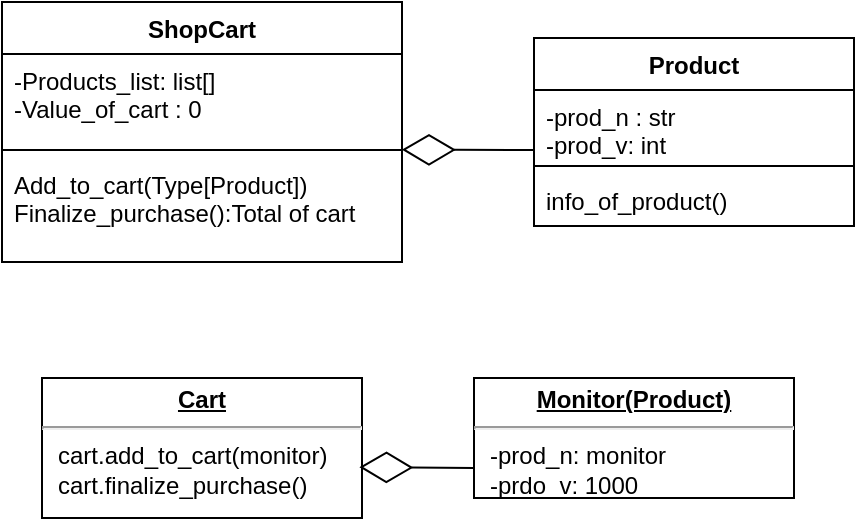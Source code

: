 <mxfile version="20.3.0" type="github">
  <diagram id="uo41SaoB0wLpyGpSrUgJ" name="Página-1">
    <mxGraphModel dx="1349" dy="796" grid="1" gridSize="10" guides="1" tooltips="1" connect="1" arrows="1" fold="1" page="1" pageScale="1" pageWidth="827" pageHeight="1169" math="0" shadow="0">
      <root>
        <mxCell id="0" />
        <mxCell id="1" parent="0" />
        <mxCell id="-bcjiNfZzEvWZ8JANA5D-1" value="ShopCart" style="swimlane;fontStyle=1;align=center;verticalAlign=top;childLayout=stackLayout;horizontal=1;startSize=26;horizontalStack=0;resizeParent=1;resizeParentMax=0;resizeLast=0;collapsible=1;marginBottom=0;" vertex="1" parent="1">
          <mxGeometry x="334" y="542" width="200" height="130" as="geometry" />
        </mxCell>
        <mxCell id="-bcjiNfZzEvWZ8JANA5D-2" value="-Products_list: list[]&#xa;-Value_of_cart : 0" style="text;strokeColor=none;fillColor=none;align=left;verticalAlign=top;spacingLeft=4;spacingRight=4;overflow=hidden;rotatable=0;points=[[0,0.5],[1,0.5]];portConstraint=eastwest;" vertex="1" parent="-bcjiNfZzEvWZ8JANA5D-1">
          <mxGeometry y="26" width="200" height="44" as="geometry" />
        </mxCell>
        <mxCell id="-bcjiNfZzEvWZ8JANA5D-3" value="" style="line;strokeWidth=1;fillColor=none;align=left;verticalAlign=middle;spacingTop=-1;spacingLeft=3;spacingRight=3;rotatable=0;labelPosition=right;points=[];portConstraint=eastwest;strokeColor=inherit;" vertex="1" parent="-bcjiNfZzEvWZ8JANA5D-1">
          <mxGeometry y="70" width="200" height="8" as="geometry" />
        </mxCell>
        <mxCell id="-bcjiNfZzEvWZ8JANA5D-4" value="Add_to_cart(Type[Product])&#xa;Finalize_purchase():Total of cart&#xa;" style="text;strokeColor=none;fillColor=none;align=left;verticalAlign=top;spacingLeft=4;spacingRight=4;overflow=hidden;rotatable=0;points=[[0,0.5],[1,0.5]];portConstraint=eastwest;" vertex="1" parent="-bcjiNfZzEvWZ8JANA5D-1">
          <mxGeometry y="78" width="200" height="52" as="geometry" />
        </mxCell>
        <mxCell id="-bcjiNfZzEvWZ8JANA5D-5" value="Product" style="swimlane;fontStyle=1;align=center;verticalAlign=top;childLayout=stackLayout;horizontal=1;startSize=26;horizontalStack=0;resizeParent=1;resizeParentMax=0;resizeLast=0;collapsible=1;marginBottom=0;" vertex="1" parent="1">
          <mxGeometry x="600" y="560" width="160" height="94" as="geometry" />
        </mxCell>
        <mxCell id="-bcjiNfZzEvWZ8JANA5D-6" value="-prod_n : str&#xa;-prod_v: int" style="text;strokeColor=none;fillColor=none;align=left;verticalAlign=top;spacingLeft=4;spacingRight=4;overflow=hidden;rotatable=0;points=[[0,0.5],[1,0.5]];portConstraint=eastwest;" vertex="1" parent="-bcjiNfZzEvWZ8JANA5D-5">
          <mxGeometry y="26" width="160" height="34" as="geometry" />
        </mxCell>
        <mxCell id="-bcjiNfZzEvWZ8JANA5D-7" value="" style="line;strokeWidth=1;fillColor=none;align=left;verticalAlign=middle;spacingTop=-1;spacingLeft=3;spacingRight=3;rotatable=0;labelPosition=right;points=[];portConstraint=eastwest;strokeColor=inherit;" vertex="1" parent="-bcjiNfZzEvWZ8JANA5D-5">
          <mxGeometry y="60" width="160" height="8" as="geometry" />
        </mxCell>
        <mxCell id="-bcjiNfZzEvWZ8JANA5D-8" value="info_of_product()" style="text;strokeColor=none;fillColor=none;align=left;verticalAlign=top;spacingLeft=4;spacingRight=4;overflow=hidden;rotatable=0;points=[[0,0.5],[1,0.5]];portConstraint=eastwest;" vertex="1" parent="-bcjiNfZzEvWZ8JANA5D-5">
          <mxGeometry y="68" width="160" height="26" as="geometry" />
        </mxCell>
        <mxCell id="-bcjiNfZzEvWZ8JANA5D-9" value="" style="endArrow=diamondThin;endFill=0;endSize=24;html=1;rounded=0;entryX=1;entryY=0.483;entryDx=0;entryDy=0;entryPerimeter=0;" edge="1" parent="1" target="-bcjiNfZzEvWZ8JANA5D-3">
          <mxGeometry width="160" relative="1" as="geometry">
            <mxPoint x="600" y="616" as="sourcePoint" />
            <mxPoint x="670" y="590" as="targetPoint" />
          </mxGeometry>
        </mxCell>
        <mxCell id="-bcjiNfZzEvWZ8JANA5D-10" value="&lt;p style=&quot;margin:0px;margin-top:4px;text-align:center;text-decoration:underline;&quot;&gt;&lt;b&gt;Cart&lt;/b&gt;&lt;/p&gt;&lt;hr&gt;&lt;p style=&quot;margin:0px;margin-left:8px;&quot;&gt;cart.add_to_cart(monitor)&lt;/p&gt;&lt;p style=&quot;margin:0px;margin-left:8px;&quot;&gt;cart.finalize_purchase()&lt;/p&gt;" style="verticalAlign=top;align=left;overflow=fill;fontSize=12;fontFamily=Helvetica;html=1;" vertex="1" parent="1">
          <mxGeometry x="354" y="730" width="160" height="70" as="geometry" />
        </mxCell>
        <mxCell id="-bcjiNfZzEvWZ8JANA5D-12" value="&lt;p style=&quot;margin:0px;margin-top:4px;text-align:center;text-decoration:underline;&quot;&gt;&lt;b&gt;Monitor(Product)&lt;/b&gt;&lt;/p&gt;&lt;hr&gt;&lt;p style=&quot;margin:0px;margin-left:8px;&quot;&gt;-prod_n: monitor&lt;/p&gt;&lt;p style=&quot;margin:0px;margin-left:8px;&quot;&gt;-prdo_v: 1000&lt;/p&gt;&lt;p style=&quot;margin:0px;margin-left:8px;&quot;&gt;&lt;br&gt;&lt;/p&gt;" style="verticalAlign=top;align=left;overflow=fill;fontSize=12;fontFamily=Helvetica;html=1;" vertex="1" parent="1">
          <mxGeometry x="570" y="730" width="160" height="60" as="geometry" />
        </mxCell>
        <mxCell id="-bcjiNfZzEvWZ8JANA5D-13" value="" style="endArrow=diamondThin;endFill=0;endSize=24;html=1;rounded=0;entryX=0.992;entryY=0.637;entryDx=0;entryDy=0;entryPerimeter=0;exitX=0;exitY=0.75;exitDx=0;exitDy=0;" edge="1" parent="1" source="-bcjiNfZzEvWZ8JANA5D-12" target="-bcjiNfZzEvWZ8JANA5D-10">
          <mxGeometry width="160" relative="1" as="geometry">
            <mxPoint x="430" y="720" as="sourcePoint" />
            <mxPoint x="590" y="720" as="targetPoint" />
          </mxGeometry>
        </mxCell>
      </root>
    </mxGraphModel>
  </diagram>
</mxfile>
